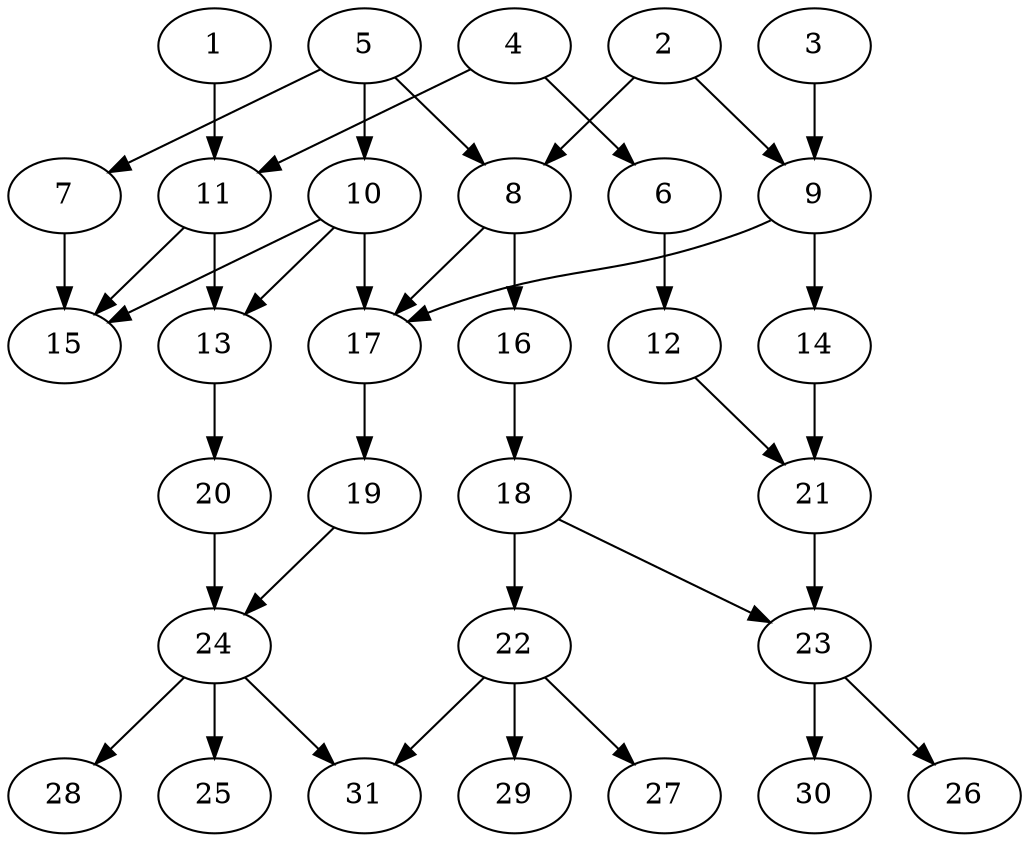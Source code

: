 // DAG (tier=2-normal, mode=compute, n=31, ccr=0.387, fat=0.600, density=0.402, regular=0.465, jump=0.152, mindata=524288, maxdata=8388608)
// DAG automatically generated by daggen at Sun Aug 24 16:33:33 2025
// /home/ermia/Project/Environments/daggen/bin/daggen --dot --ccr 0.387 --fat 0.600 --regular 0.465 --density 0.402 --jump 0.152 --mindata 524288 --maxdata 8388608 -n 31 
digraph G {
  1 [size="343720574617032", alpha="0.04", expect_size="171860287308516"]
  1 -> 11 [size ="10673530601472"]
  2 [size="363334735977284800", alpha="0.16", expect_size="181667367988642400"]
  2 -> 8 [size ="230418964021248"]
  2 -> 9 [size ="230418964021248"]
  3 [size="16633281374022038", alpha="0.05", expect_size="8316640687011019"]
  3 -> 9 [size ="284142285619200"]
  4 [size="4202979488363984", alpha="0.12", expect_size="2101489744181992"]
  4 -> 6 [size ="95042559541248"]
  4 -> 11 [size ="95042559541248"]
  5 [size="218623284709989285888", alpha="0.15", expect_size="109311642354994642944"]
  5 -> 7 [size ="290327114022912"]
  5 -> 8 [size ="290327114022912"]
  5 -> 10 [size ="290327114022912"]
  6 [size="447036190100778304", alpha="0.11", expect_size="223518095050389152"]
  6 -> 12 [size ="448009246605312"]
  7 [size="8393490850569337", alpha="0.00", expect_size="4196745425284668"]
  7 -> 15 [size ="217589158510592"]
  8 [size="186854152395961663488", alpha="0.15", expect_size="93427076197980831744"]
  8 -> 16 [size ="261471980224512"]
  8 -> 17 [size ="261471980224512"]
  9 [size="62090103836337242112", alpha="0.01", expect_size="31045051918168621056"]
  9 -> 14 [size ="125440635174912"]
  9 -> 17 [size ="125440635174912"]
  10 [size="157833113383511360", alpha="0.01", expect_size="78916556691755680"]
  10 -> 13 [size ="98863847309312"]
  10 -> 15 [size ="98863847309312"]
  10 -> 17 [size ="98863847309312"]
  11 [size="54388244611072000000", alpha="0.16", expect_size="27194122305536000000"]
  11 -> 13 [size ="114840043520000"]
  11 -> 15 [size ="114840043520000"]
  12 [size="172956165255100104704", alpha="0.07", expect_size="86478082627550052352"]
  12 -> 21 [size ="248340386152448"]
  13 [size="3399785236491636", alpha="0.07", expect_size="1699892618245818"]
  13 -> 20 [size ="151091714981888"]
  14 [size="4616994150480065", alpha="0.02", expect_size="2308497075240032"]
  14 -> 21 [size ="162329639518208"]
  15 [size="28096925028028924", alpha="0.11", expect_size="14048462514014462"]
  16 [size="471346890932224000000", alpha="0.07", expect_size="235673445466112000000"]
  16 -> 18 [size ="484525998080000"]
  17 [size="9085066426050438", alpha="0.04", expect_size="4542533213025219"]
  17 -> 19 [size ="397762591981568"]
  18 [size="292704155718066896896", alpha="0.04", expect_size="146352077859033448448"]
  18 -> 22 [size ="352676005019648"]
  18 -> 23 [size ="352676005019648"]
  19 [size="2444249501094666", alpha="0.18", expect_size="1222124750547333"]
  19 -> 24 [size ="58642543935488"]
  20 [size="1244645156813380", alpha="0.14", expect_size="622322578406690"]
  20 -> 24 [size ="44568884019200"]
  21 [size="6483696251467143", alpha="0.02", expect_size="3241848125733571"]
  21 -> 23 [size ="229716065779712"]
  22 [size="135545158627268736", alpha="0.13", expect_size="67772579313634368"]
  22 -> 27 [size ="311015367507968"]
  22 -> 29 [size ="311015367507968"]
  22 -> 31 [size ="311015367507968"]
  23 [size="507589047967809536000", alpha="0.17", expect_size="253794523983904768000"]
  23 -> 26 [size ="509055126732800"]
  23 -> 30 [size ="509055126732800"]
  24 [size="17762256647574519808", alpha="0.02", expect_size="8881128323787259904"]
  24 -> 25 [size ="54461393272832"]
  24 -> 28 [size ="54461393272832"]
  24 -> 31 [size ="54461393272832"]
  25 [size="717529131791244800", alpha="0.11", expect_size="358764565895622400"]
  26 [size="912890013581789952", alpha="0.04", expect_size="456445006790894976"]
  27 [size="8146808991645696000", alpha="0.08", expect_size="4073404495822848000"]
  28 [size="365289983683418", alpha="0.14", expect_size="182644991841709"]
  29 [size="260135883642708688896", alpha="0.09", expect_size="130067941821354344448"]
  30 [size="17347267630305640448", alpha="0.04", expect_size="8673633815152820224"]
  31 [size="2540543022565083", alpha="0.13", expect_size="1270271511282541"]
}